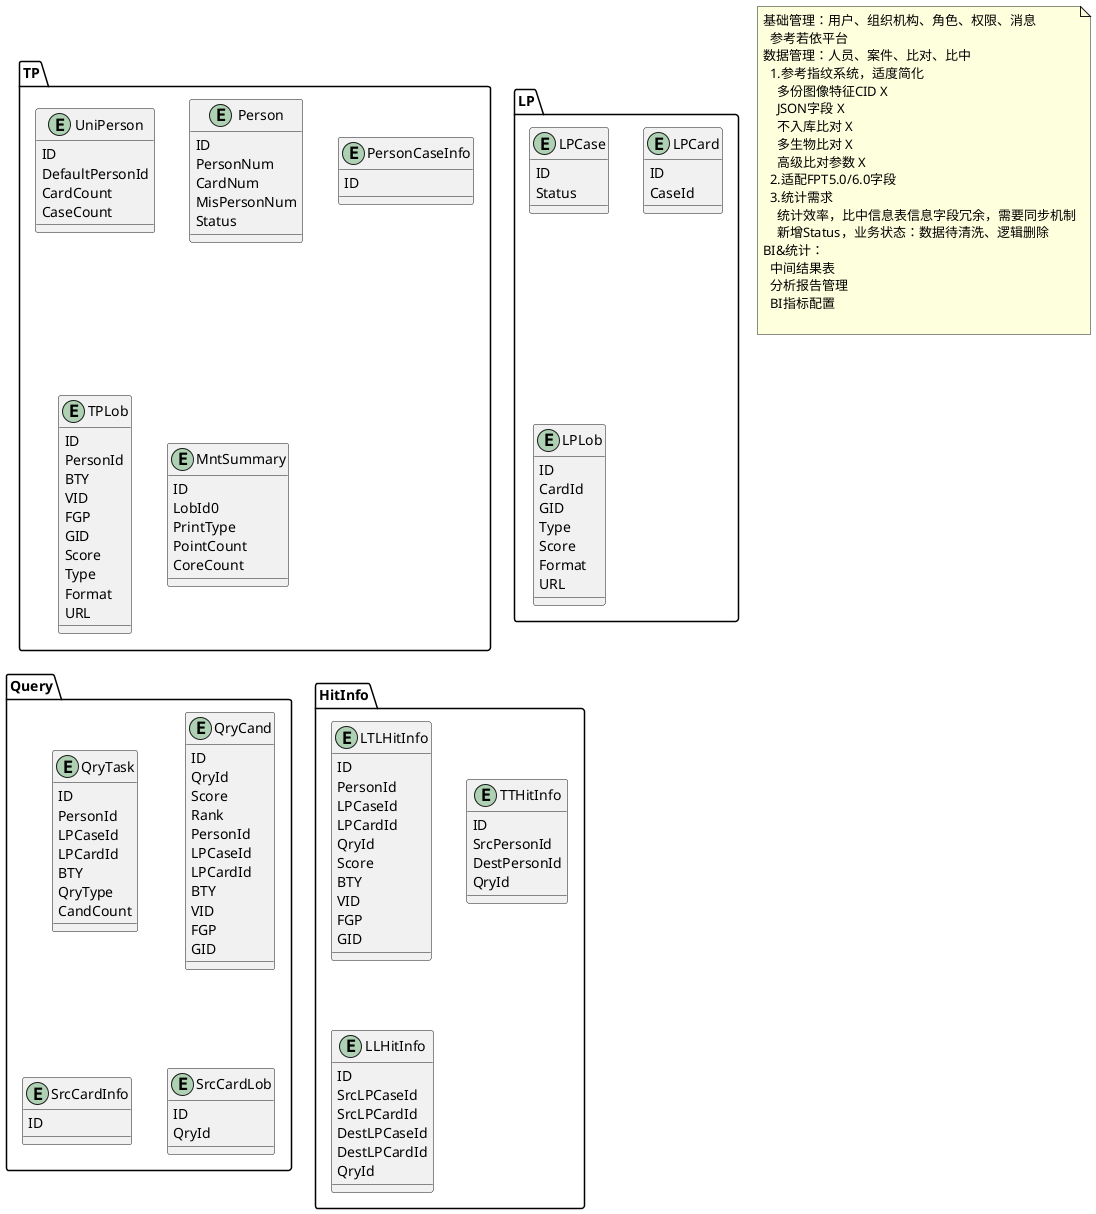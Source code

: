 @startuml

note as N1
基础管理：用户、组织机构、角色、权限、消息
  参考若依平台
数据管理：人员、案件、比对、比中
  1.参考指纹系统，适度简化
    多份图像特征CID X
    JSON字段 X
    不入库比对 X
    多生物比对 X
    高级比对参数 X
  2.适配FPT5.0/6.0字段
  3.统计需求
    统计效率，比中信息表信息字段冗余，需要同步机制
    新增Status，业务状态：数据待清洗、逻辑删除
BI&统计：
  中间结果表
  分析报告管理
  BI指标配置

end note
package TP {
    entity UniPerson{
    ID
    DefaultPersonId
    CardCount
    CaseCount
    }
    entity Person{
    ID
    PersonNum
    CardNum
    MisPersonNum
    Status
    }
    entity PersonCaseInfo{
    ID

    }
    entity TPLob{
    ID
    PersonId
    BTY
    VID
    FGP
    GID
    Score
    Type
    Format
    URL
    }
    entity MntSummary{
    ID
    LobId0
    PrintType
    PointCount
    CoreCount
    }
}

package LP {
    entity LPCase{
    ID
    Status
    }
    entity LPCard{
    ID
    CaseId
    }
    entity LPLob{
    ID
    CardId
    GID
    Type
    Score
    Format
    URL
    }
}

package Query {
    entity QryTask{
    ID
    PersonId
    LPCaseId
    LPCardId
    BTY
    QryType
    CandCount

    }
    entity QryCand{
    ID
    QryId
    Score
    Rank
    PersonId
    LPCaseId
    LPCardId
    BTY
    VID
    FGP
    GID
    }
    entity SrcCardInfo{
    ID
    }
    entity SrcCardLob{
    ID
    QryId
    }
}

package HitInfo {
    entity LTLHitInfo{
    ID
    PersonId
    LPCaseId
    LPCardId
    QryId
    Score
    BTY
    VID
    FGP
    GID

    }
    entity TTHitInfo{
    ID
    SrcPersonId
    DestPersonId
    QryId
    }
    entity LLHitInfo{
    ID
    SrcLPCaseId
    SrcLPCardId
    DestLPCaseId
    DestLPCardId
    QryId
    }
}
@enduml
